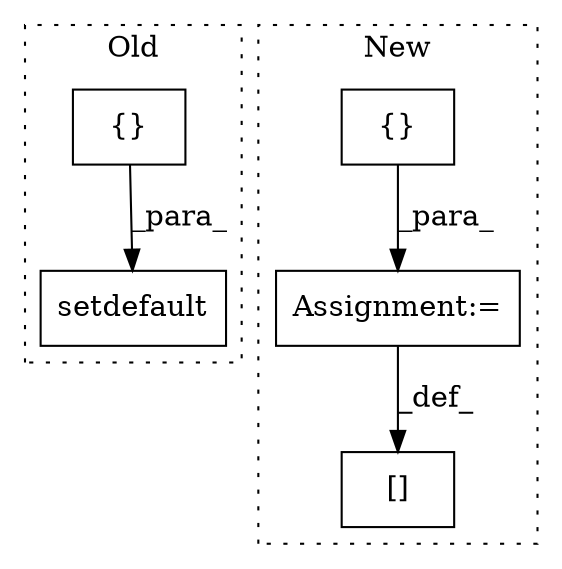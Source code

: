 digraph G {
subgraph cluster0 {
1 [label="setdefault" a="32" s="6968,6998" l="11,1" shape="box"];
5 [label="{}" a="4" s="6996" l="2" shape="box"];
label = "Old";
style="dotted";
}
subgraph cluster1 {
2 [label="{}" a="4" s="7493" l="2" shape="box"];
3 [label="Assignment:=" a="7" s="7483" l="1" shape="box"];
4 [label="[]" a="2" s="7470,7482" l="5,1" shape="box"];
label = "New";
style="dotted";
}
2 -> 3 [label="_para_"];
3 -> 4 [label="_def_"];
5 -> 1 [label="_para_"];
}